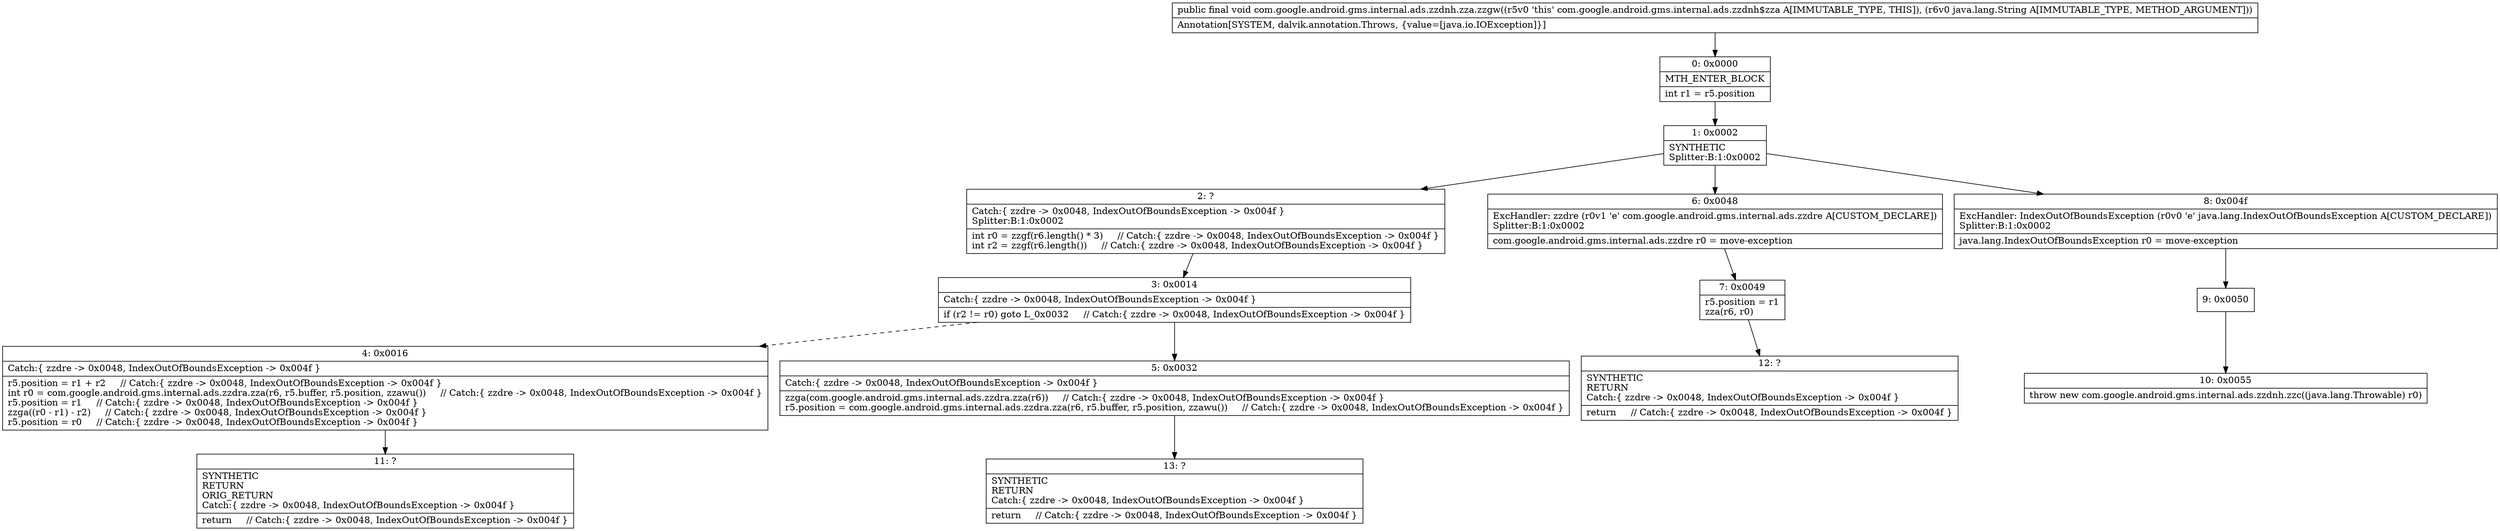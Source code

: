 digraph "CFG forcom.google.android.gms.internal.ads.zzdnh.zza.zzgw(Ljava\/lang\/String;)V" {
Node_0 [shape=record,label="{0\:\ 0x0000|MTH_ENTER_BLOCK\l|int r1 = r5.position\l}"];
Node_1 [shape=record,label="{1\:\ 0x0002|SYNTHETIC\lSplitter:B:1:0x0002\l}"];
Node_2 [shape=record,label="{2\:\ ?|Catch:\{ zzdre \-\> 0x0048, IndexOutOfBoundsException \-\> 0x004f \}\lSplitter:B:1:0x0002\l|int r0 = zzgf(r6.length() * 3)     \/\/ Catch:\{ zzdre \-\> 0x0048, IndexOutOfBoundsException \-\> 0x004f \}\lint r2 = zzgf(r6.length())     \/\/ Catch:\{ zzdre \-\> 0x0048, IndexOutOfBoundsException \-\> 0x004f \}\l}"];
Node_3 [shape=record,label="{3\:\ 0x0014|Catch:\{ zzdre \-\> 0x0048, IndexOutOfBoundsException \-\> 0x004f \}\l|if (r2 != r0) goto L_0x0032     \/\/ Catch:\{ zzdre \-\> 0x0048, IndexOutOfBoundsException \-\> 0x004f \}\l}"];
Node_4 [shape=record,label="{4\:\ 0x0016|Catch:\{ zzdre \-\> 0x0048, IndexOutOfBoundsException \-\> 0x004f \}\l|r5.position = r1 + r2     \/\/ Catch:\{ zzdre \-\> 0x0048, IndexOutOfBoundsException \-\> 0x004f \}\lint r0 = com.google.android.gms.internal.ads.zzdra.zza(r6, r5.buffer, r5.position, zzawu())     \/\/ Catch:\{ zzdre \-\> 0x0048, IndexOutOfBoundsException \-\> 0x004f \}\lr5.position = r1     \/\/ Catch:\{ zzdre \-\> 0x0048, IndexOutOfBoundsException \-\> 0x004f \}\lzzga((r0 \- r1) \- r2)     \/\/ Catch:\{ zzdre \-\> 0x0048, IndexOutOfBoundsException \-\> 0x004f \}\lr5.position = r0     \/\/ Catch:\{ zzdre \-\> 0x0048, IndexOutOfBoundsException \-\> 0x004f \}\l}"];
Node_5 [shape=record,label="{5\:\ 0x0032|Catch:\{ zzdre \-\> 0x0048, IndexOutOfBoundsException \-\> 0x004f \}\l|zzga(com.google.android.gms.internal.ads.zzdra.zza(r6))     \/\/ Catch:\{ zzdre \-\> 0x0048, IndexOutOfBoundsException \-\> 0x004f \}\lr5.position = com.google.android.gms.internal.ads.zzdra.zza(r6, r5.buffer, r5.position, zzawu())     \/\/ Catch:\{ zzdre \-\> 0x0048, IndexOutOfBoundsException \-\> 0x004f \}\l}"];
Node_6 [shape=record,label="{6\:\ 0x0048|ExcHandler: zzdre (r0v1 'e' com.google.android.gms.internal.ads.zzdre A[CUSTOM_DECLARE])\lSplitter:B:1:0x0002\l|com.google.android.gms.internal.ads.zzdre r0 = move\-exception\l}"];
Node_7 [shape=record,label="{7\:\ 0x0049|r5.position = r1\lzza(r6, r0)\l}"];
Node_8 [shape=record,label="{8\:\ 0x004f|ExcHandler: IndexOutOfBoundsException (r0v0 'e' java.lang.IndexOutOfBoundsException A[CUSTOM_DECLARE])\lSplitter:B:1:0x0002\l|java.lang.IndexOutOfBoundsException r0 = move\-exception\l}"];
Node_9 [shape=record,label="{9\:\ 0x0050}"];
Node_10 [shape=record,label="{10\:\ 0x0055|throw new com.google.android.gms.internal.ads.zzdnh.zzc((java.lang.Throwable) r0)\l}"];
Node_11 [shape=record,label="{11\:\ ?|SYNTHETIC\lRETURN\lORIG_RETURN\lCatch:\{ zzdre \-\> 0x0048, IndexOutOfBoundsException \-\> 0x004f \}\l|return     \/\/ Catch:\{ zzdre \-\> 0x0048, IndexOutOfBoundsException \-\> 0x004f \}\l}"];
Node_12 [shape=record,label="{12\:\ ?|SYNTHETIC\lRETURN\lCatch:\{ zzdre \-\> 0x0048, IndexOutOfBoundsException \-\> 0x004f \}\l|return     \/\/ Catch:\{ zzdre \-\> 0x0048, IndexOutOfBoundsException \-\> 0x004f \}\l}"];
Node_13 [shape=record,label="{13\:\ ?|SYNTHETIC\lRETURN\lCatch:\{ zzdre \-\> 0x0048, IndexOutOfBoundsException \-\> 0x004f \}\l|return     \/\/ Catch:\{ zzdre \-\> 0x0048, IndexOutOfBoundsException \-\> 0x004f \}\l}"];
MethodNode[shape=record,label="{public final void com.google.android.gms.internal.ads.zzdnh.zza.zzgw((r5v0 'this' com.google.android.gms.internal.ads.zzdnh$zza A[IMMUTABLE_TYPE, THIS]), (r6v0 java.lang.String A[IMMUTABLE_TYPE, METHOD_ARGUMENT]))  | Annotation[SYSTEM, dalvik.annotation.Throws, \{value=[java.io.IOException]\}]\l}"];
MethodNode -> Node_0;
Node_0 -> Node_1;
Node_1 -> Node_2;
Node_1 -> Node_6;
Node_1 -> Node_8;
Node_2 -> Node_3;
Node_3 -> Node_4[style=dashed];
Node_3 -> Node_5;
Node_4 -> Node_11;
Node_5 -> Node_13;
Node_6 -> Node_7;
Node_7 -> Node_12;
Node_8 -> Node_9;
Node_9 -> Node_10;
}

